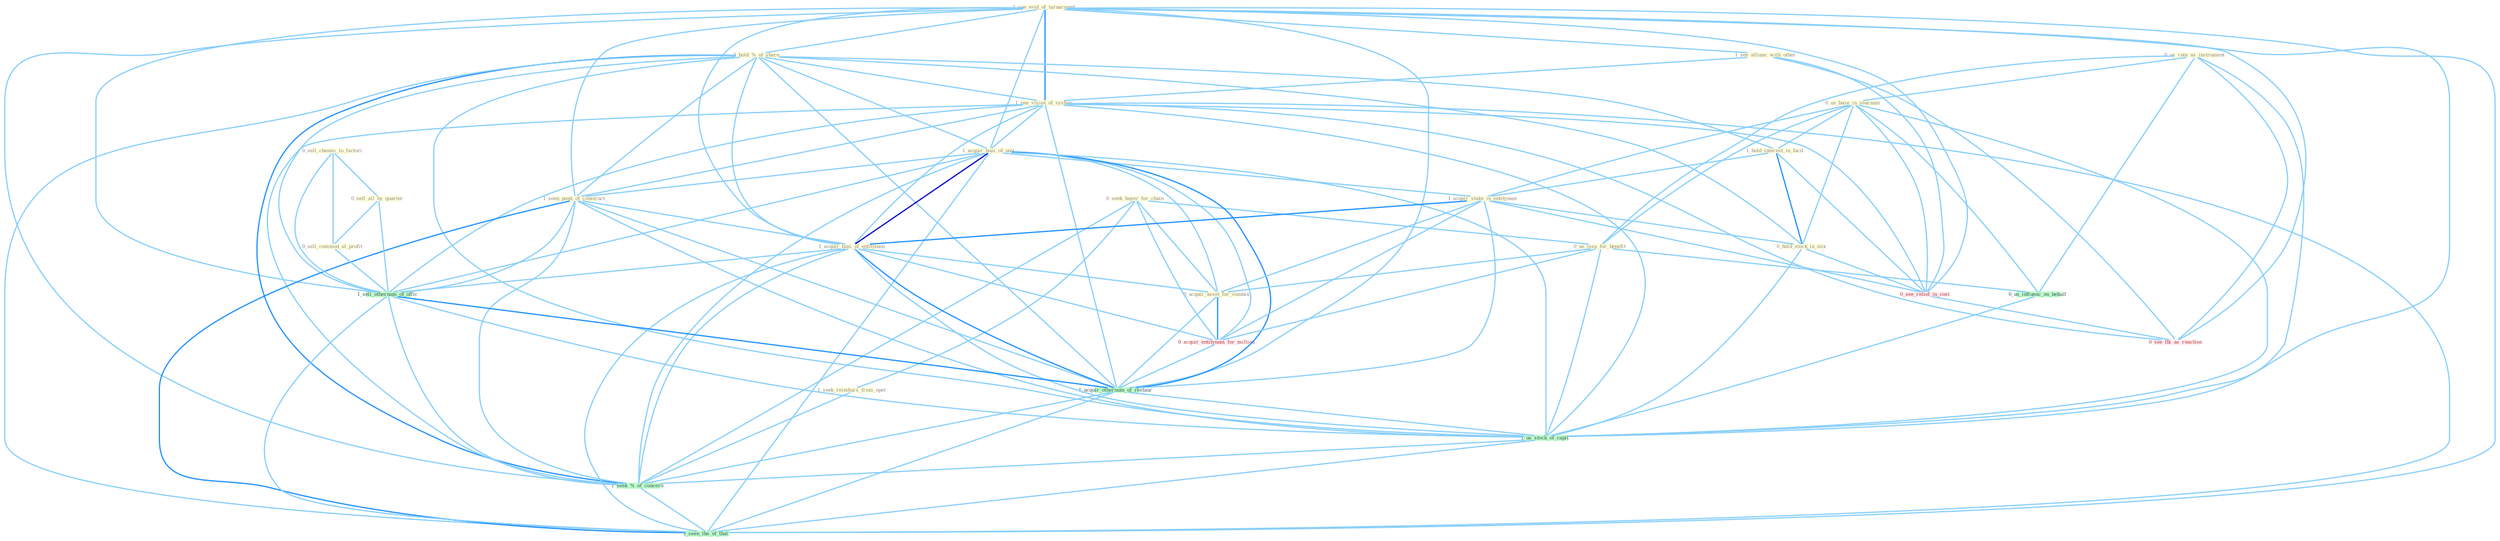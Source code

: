Graph G{ 
    node
    [shape=polygon,style=filled,width=.5,height=.06,color="#BDFCC9",fixedsize=true,fontsize=4,
    fontcolor="#2f4f4f"];
    {node
    [color="#ffffe0", fontcolor="#8b7d6b"] "1_see_evid_of_turnaround " "0_seek_buyer_for_chain " "1_hold_%_of_share " "0_us_rate_as_instrument " "1_see_allianc_with_other " "1_seek_reimburs_from_oper " "0_us_base_in_yearnum " "1_see_vision_of_system " "1_acquir_busi_of_unit " "1_hold_interest_in_facil " "1_acquir_stake_in_entitynam " "0_us_issu_for_benefit " "1_seen_peak_of_construct " "0_hold_stock_in_mix " "1_acquir_busi_of_entitynam " "0_sell_chemic_to_factori " "0_sell_all_by_quarter " "0_acquir_asset_for_combin " "0_sell_commod_at_profit "}
{node [color="#fff0f5", fontcolor="#b22222"] "0_acquir_entitynam_for_million " "0_see_relief_in_cost " "0_see_thi_as_reaction "}
edge [color="#B0E2FF"];

	"1_see_evid_of_turnaround " -- "1_hold_%_of_share " [w="1", color="#87cefa" ];
	"1_see_evid_of_turnaround " -- "1_see_allianc_with_other " [w="1", color="#87cefa" ];
	"1_see_evid_of_turnaround " -- "1_see_vision_of_system " [w="2", color="#1e90ff" , len=0.8];
	"1_see_evid_of_turnaround " -- "1_acquir_busi_of_unit " [w="1", color="#87cefa" ];
	"1_see_evid_of_turnaround " -- "1_seen_peak_of_construct " [w="1", color="#87cefa" ];
	"1_see_evid_of_turnaround " -- "1_acquir_busi_of_entitynam " [w="1", color="#87cefa" ];
	"1_see_evid_of_turnaround " -- "1_sell_othernum_of_offic " [w="1", color="#87cefa" ];
	"1_see_evid_of_turnaround " -- "0_see_relief_in_cost " [w="1", color="#87cefa" ];
	"1_see_evid_of_turnaround " -- "0_see_thi_as_reaction " [w="1", color="#87cefa" ];
	"1_see_evid_of_turnaround " -- "1_acquir_othernum_of_restaur " [w="1", color="#87cefa" ];
	"1_see_evid_of_turnaround " -- "1_us_stock_of_capit " [w="1", color="#87cefa" ];
	"1_see_evid_of_turnaround " -- "1_seek_%_of_concern " [w="1", color="#87cefa" ];
	"1_see_evid_of_turnaround " -- "1_seen_the_of_that " [w="1", color="#87cefa" ];
	"0_seek_buyer_for_chain " -- "1_seek_reimburs_from_oper " [w="1", color="#87cefa" ];
	"0_seek_buyer_for_chain " -- "0_us_issu_for_benefit " [w="1", color="#87cefa" ];
	"0_seek_buyer_for_chain " -- "0_acquir_asset_for_combin " [w="1", color="#87cefa" ];
	"0_seek_buyer_for_chain " -- "0_acquir_entitynam_for_million " [w="1", color="#87cefa" ];
	"0_seek_buyer_for_chain " -- "1_seek_%_of_concern " [w="1", color="#87cefa" ];
	"1_hold_%_of_share " -- "1_see_vision_of_system " [w="1", color="#87cefa" ];
	"1_hold_%_of_share " -- "1_acquir_busi_of_unit " [w="1", color="#87cefa" ];
	"1_hold_%_of_share " -- "1_hold_interest_in_facil " [w="1", color="#87cefa" ];
	"1_hold_%_of_share " -- "1_seen_peak_of_construct " [w="1", color="#87cefa" ];
	"1_hold_%_of_share " -- "0_hold_stock_in_mix " [w="1", color="#87cefa" ];
	"1_hold_%_of_share " -- "1_acquir_busi_of_entitynam " [w="1", color="#87cefa" ];
	"1_hold_%_of_share " -- "1_sell_othernum_of_offic " [w="1", color="#87cefa" ];
	"1_hold_%_of_share " -- "1_acquir_othernum_of_restaur " [w="1", color="#87cefa" ];
	"1_hold_%_of_share " -- "1_us_stock_of_capit " [w="1", color="#87cefa" ];
	"1_hold_%_of_share " -- "1_seek_%_of_concern " [w="2", color="#1e90ff" , len=0.8];
	"1_hold_%_of_share " -- "1_seen_the_of_that " [w="1", color="#87cefa" ];
	"0_us_rate_as_instrument " -- "0_us_base_in_yearnum " [w="1", color="#87cefa" ];
	"0_us_rate_as_instrument " -- "0_us_issu_for_benefit " [w="1", color="#87cefa" ];
	"0_us_rate_as_instrument " -- "0_us_influenc_on_behalf " [w="1", color="#87cefa" ];
	"0_us_rate_as_instrument " -- "0_see_thi_as_reaction " [w="1", color="#87cefa" ];
	"0_us_rate_as_instrument " -- "1_us_stock_of_capit " [w="1", color="#87cefa" ];
	"1_see_allianc_with_other " -- "1_see_vision_of_system " [w="1", color="#87cefa" ];
	"1_see_allianc_with_other " -- "0_see_relief_in_cost " [w="1", color="#87cefa" ];
	"1_see_allianc_with_other " -- "0_see_thi_as_reaction " [w="1", color="#87cefa" ];
	"1_seek_reimburs_from_oper " -- "1_seek_%_of_concern " [w="1", color="#87cefa" ];
	"0_us_base_in_yearnum " -- "1_hold_interest_in_facil " [w="1", color="#87cefa" ];
	"0_us_base_in_yearnum " -- "1_acquir_stake_in_entitynam " [w="1", color="#87cefa" ];
	"0_us_base_in_yearnum " -- "0_us_issu_for_benefit " [w="1", color="#87cefa" ];
	"0_us_base_in_yearnum " -- "0_hold_stock_in_mix " [w="1", color="#87cefa" ];
	"0_us_base_in_yearnum " -- "0_us_influenc_on_behalf " [w="1", color="#87cefa" ];
	"0_us_base_in_yearnum " -- "0_see_relief_in_cost " [w="1", color="#87cefa" ];
	"0_us_base_in_yearnum " -- "1_us_stock_of_capit " [w="1", color="#87cefa" ];
	"1_see_vision_of_system " -- "1_acquir_busi_of_unit " [w="1", color="#87cefa" ];
	"1_see_vision_of_system " -- "1_seen_peak_of_construct " [w="1", color="#87cefa" ];
	"1_see_vision_of_system " -- "1_acquir_busi_of_entitynam " [w="1", color="#87cefa" ];
	"1_see_vision_of_system " -- "1_sell_othernum_of_offic " [w="1", color="#87cefa" ];
	"1_see_vision_of_system " -- "0_see_relief_in_cost " [w="1", color="#87cefa" ];
	"1_see_vision_of_system " -- "0_see_thi_as_reaction " [w="1", color="#87cefa" ];
	"1_see_vision_of_system " -- "1_acquir_othernum_of_restaur " [w="1", color="#87cefa" ];
	"1_see_vision_of_system " -- "1_us_stock_of_capit " [w="1", color="#87cefa" ];
	"1_see_vision_of_system " -- "1_seek_%_of_concern " [w="1", color="#87cefa" ];
	"1_see_vision_of_system " -- "1_seen_the_of_that " [w="1", color="#87cefa" ];
	"1_acquir_busi_of_unit " -- "1_acquir_stake_in_entitynam " [w="1", color="#87cefa" ];
	"1_acquir_busi_of_unit " -- "1_seen_peak_of_construct " [w="1", color="#87cefa" ];
	"1_acquir_busi_of_unit " -- "1_acquir_busi_of_entitynam " [w="3", color="#0000cd" , len=0.6];
	"1_acquir_busi_of_unit " -- "0_acquir_asset_for_combin " [w="1", color="#87cefa" ];
	"1_acquir_busi_of_unit " -- "0_acquir_entitynam_for_million " [w="1", color="#87cefa" ];
	"1_acquir_busi_of_unit " -- "1_sell_othernum_of_offic " [w="1", color="#87cefa" ];
	"1_acquir_busi_of_unit " -- "1_acquir_othernum_of_restaur " [w="2", color="#1e90ff" , len=0.8];
	"1_acquir_busi_of_unit " -- "1_us_stock_of_capit " [w="1", color="#87cefa" ];
	"1_acquir_busi_of_unit " -- "1_seek_%_of_concern " [w="1", color="#87cefa" ];
	"1_acquir_busi_of_unit " -- "1_seen_the_of_that " [w="1", color="#87cefa" ];
	"1_hold_interest_in_facil " -- "1_acquir_stake_in_entitynam " [w="1", color="#87cefa" ];
	"1_hold_interest_in_facil " -- "0_hold_stock_in_mix " [w="2", color="#1e90ff" , len=0.8];
	"1_hold_interest_in_facil " -- "0_see_relief_in_cost " [w="1", color="#87cefa" ];
	"1_acquir_stake_in_entitynam " -- "0_hold_stock_in_mix " [w="1", color="#87cefa" ];
	"1_acquir_stake_in_entitynam " -- "1_acquir_busi_of_entitynam " [w="2", color="#1e90ff" , len=0.8];
	"1_acquir_stake_in_entitynam " -- "0_acquir_asset_for_combin " [w="1", color="#87cefa" ];
	"1_acquir_stake_in_entitynam " -- "0_acquir_entitynam_for_million " [w="1", color="#87cefa" ];
	"1_acquir_stake_in_entitynam " -- "0_see_relief_in_cost " [w="1", color="#87cefa" ];
	"1_acquir_stake_in_entitynam " -- "1_acquir_othernum_of_restaur " [w="1", color="#87cefa" ];
	"0_us_issu_for_benefit " -- "0_acquir_asset_for_combin " [w="1", color="#87cefa" ];
	"0_us_issu_for_benefit " -- "0_acquir_entitynam_for_million " [w="1", color="#87cefa" ];
	"0_us_issu_for_benefit " -- "0_us_influenc_on_behalf " [w="1", color="#87cefa" ];
	"0_us_issu_for_benefit " -- "1_us_stock_of_capit " [w="1", color="#87cefa" ];
	"1_seen_peak_of_construct " -- "1_acquir_busi_of_entitynam " [w="1", color="#87cefa" ];
	"1_seen_peak_of_construct " -- "1_sell_othernum_of_offic " [w="1", color="#87cefa" ];
	"1_seen_peak_of_construct " -- "1_acquir_othernum_of_restaur " [w="1", color="#87cefa" ];
	"1_seen_peak_of_construct " -- "1_us_stock_of_capit " [w="1", color="#87cefa" ];
	"1_seen_peak_of_construct " -- "1_seek_%_of_concern " [w="1", color="#87cefa" ];
	"1_seen_peak_of_construct " -- "1_seen_the_of_that " [w="2", color="#1e90ff" , len=0.8];
	"0_hold_stock_in_mix " -- "0_see_relief_in_cost " [w="1", color="#87cefa" ];
	"0_hold_stock_in_mix " -- "1_us_stock_of_capit " [w="1", color="#87cefa" ];
	"1_acquir_busi_of_entitynam " -- "0_acquir_asset_for_combin " [w="1", color="#87cefa" ];
	"1_acquir_busi_of_entitynam " -- "0_acquir_entitynam_for_million " [w="1", color="#87cefa" ];
	"1_acquir_busi_of_entitynam " -- "1_sell_othernum_of_offic " [w="1", color="#87cefa" ];
	"1_acquir_busi_of_entitynam " -- "1_acquir_othernum_of_restaur " [w="2", color="#1e90ff" , len=0.8];
	"1_acquir_busi_of_entitynam " -- "1_us_stock_of_capit " [w="1", color="#87cefa" ];
	"1_acquir_busi_of_entitynam " -- "1_seek_%_of_concern " [w="1", color="#87cefa" ];
	"1_acquir_busi_of_entitynam " -- "1_seen_the_of_that " [w="1", color="#87cefa" ];
	"0_sell_chemic_to_factori " -- "0_sell_all_by_quarter " [w="1", color="#87cefa" ];
	"0_sell_chemic_to_factori " -- "0_sell_commod_at_profit " [w="1", color="#87cefa" ];
	"0_sell_chemic_to_factori " -- "1_sell_othernum_of_offic " [w="1", color="#87cefa" ];
	"0_sell_all_by_quarter " -- "0_sell_commod_at_profit " [w="1", color="#87cefa" ];
	"0_sell_all_by_quarter " -- "1_sell_othernum_of_offic " [w="1", color="#87cefa" ];
	"0_acquir_asset_for_combin " -- "0_acquir_entitynam_for_million " [w="2", color="#1e90ff" , len=0.8];
	"0_acquir_asset_for_combin " -- "1_acquir_othernum_of_restaur " [w="1", color="#87cefa" ];
	"0_sell_commod_at_profit " -- "1_sell_othernum_of_offic " [w="1", color="#87cefa" ];
	"0_acquir_entitynam_for_million " -- "1_acquir_othernum_of_restaur " [w="1", color="#87cefa" ];
	"1_sell_othernum_of_offic " -- "1_acquir_othernum_of_restaur " [w="2", color="#1e90ff" , len=0.8];
	"1_sell_othernum_of_offic " -- "1_us_stock_of_capit " [w="1", color="#87cefa" ];
	"1_sell_othernum_of_offic " -- "1_seek_%_of_concern " [w="1", color="#87cefa" ];
	"1_sell_othernum_of_offic " -- "1_seen_the_of_that " [w="1", color="#87cefa" ];
	"0_us_influenc_on_behalf " -- "1_us_stock_of_capit " [w="1", color="#87cefa" ];
	"0_see_relief_in_cost " -- "0_see_thi_as_reaction " [w="1", color="#87cefa" ];
	"1_acquir_othernum_of_restaur " -- "1_us_stock_of_capit " [w="1", color="#87cefa" ];
	"1_acquir_othernum_of_restaur " -- "1_seek_%_of_concern " [w="1", color="#87cefa" ];
	"1_acquir_othernum_of_restaur " -- "1_seen_the_of_that " [w="1", color="#87cefa" ];
	"1_us_stock_of_capit " -- "1_seek_%_of_concern " [w="1", color="#87cefa" ];
	"1_us_stock_of_capit " -- "1_seen_the_of_that " [w="1", color="#87cefa" ];
	"1_seek_%_of_concern " -- "1_seen_the_of_that " [w="1", color="#87cefa" ];
}